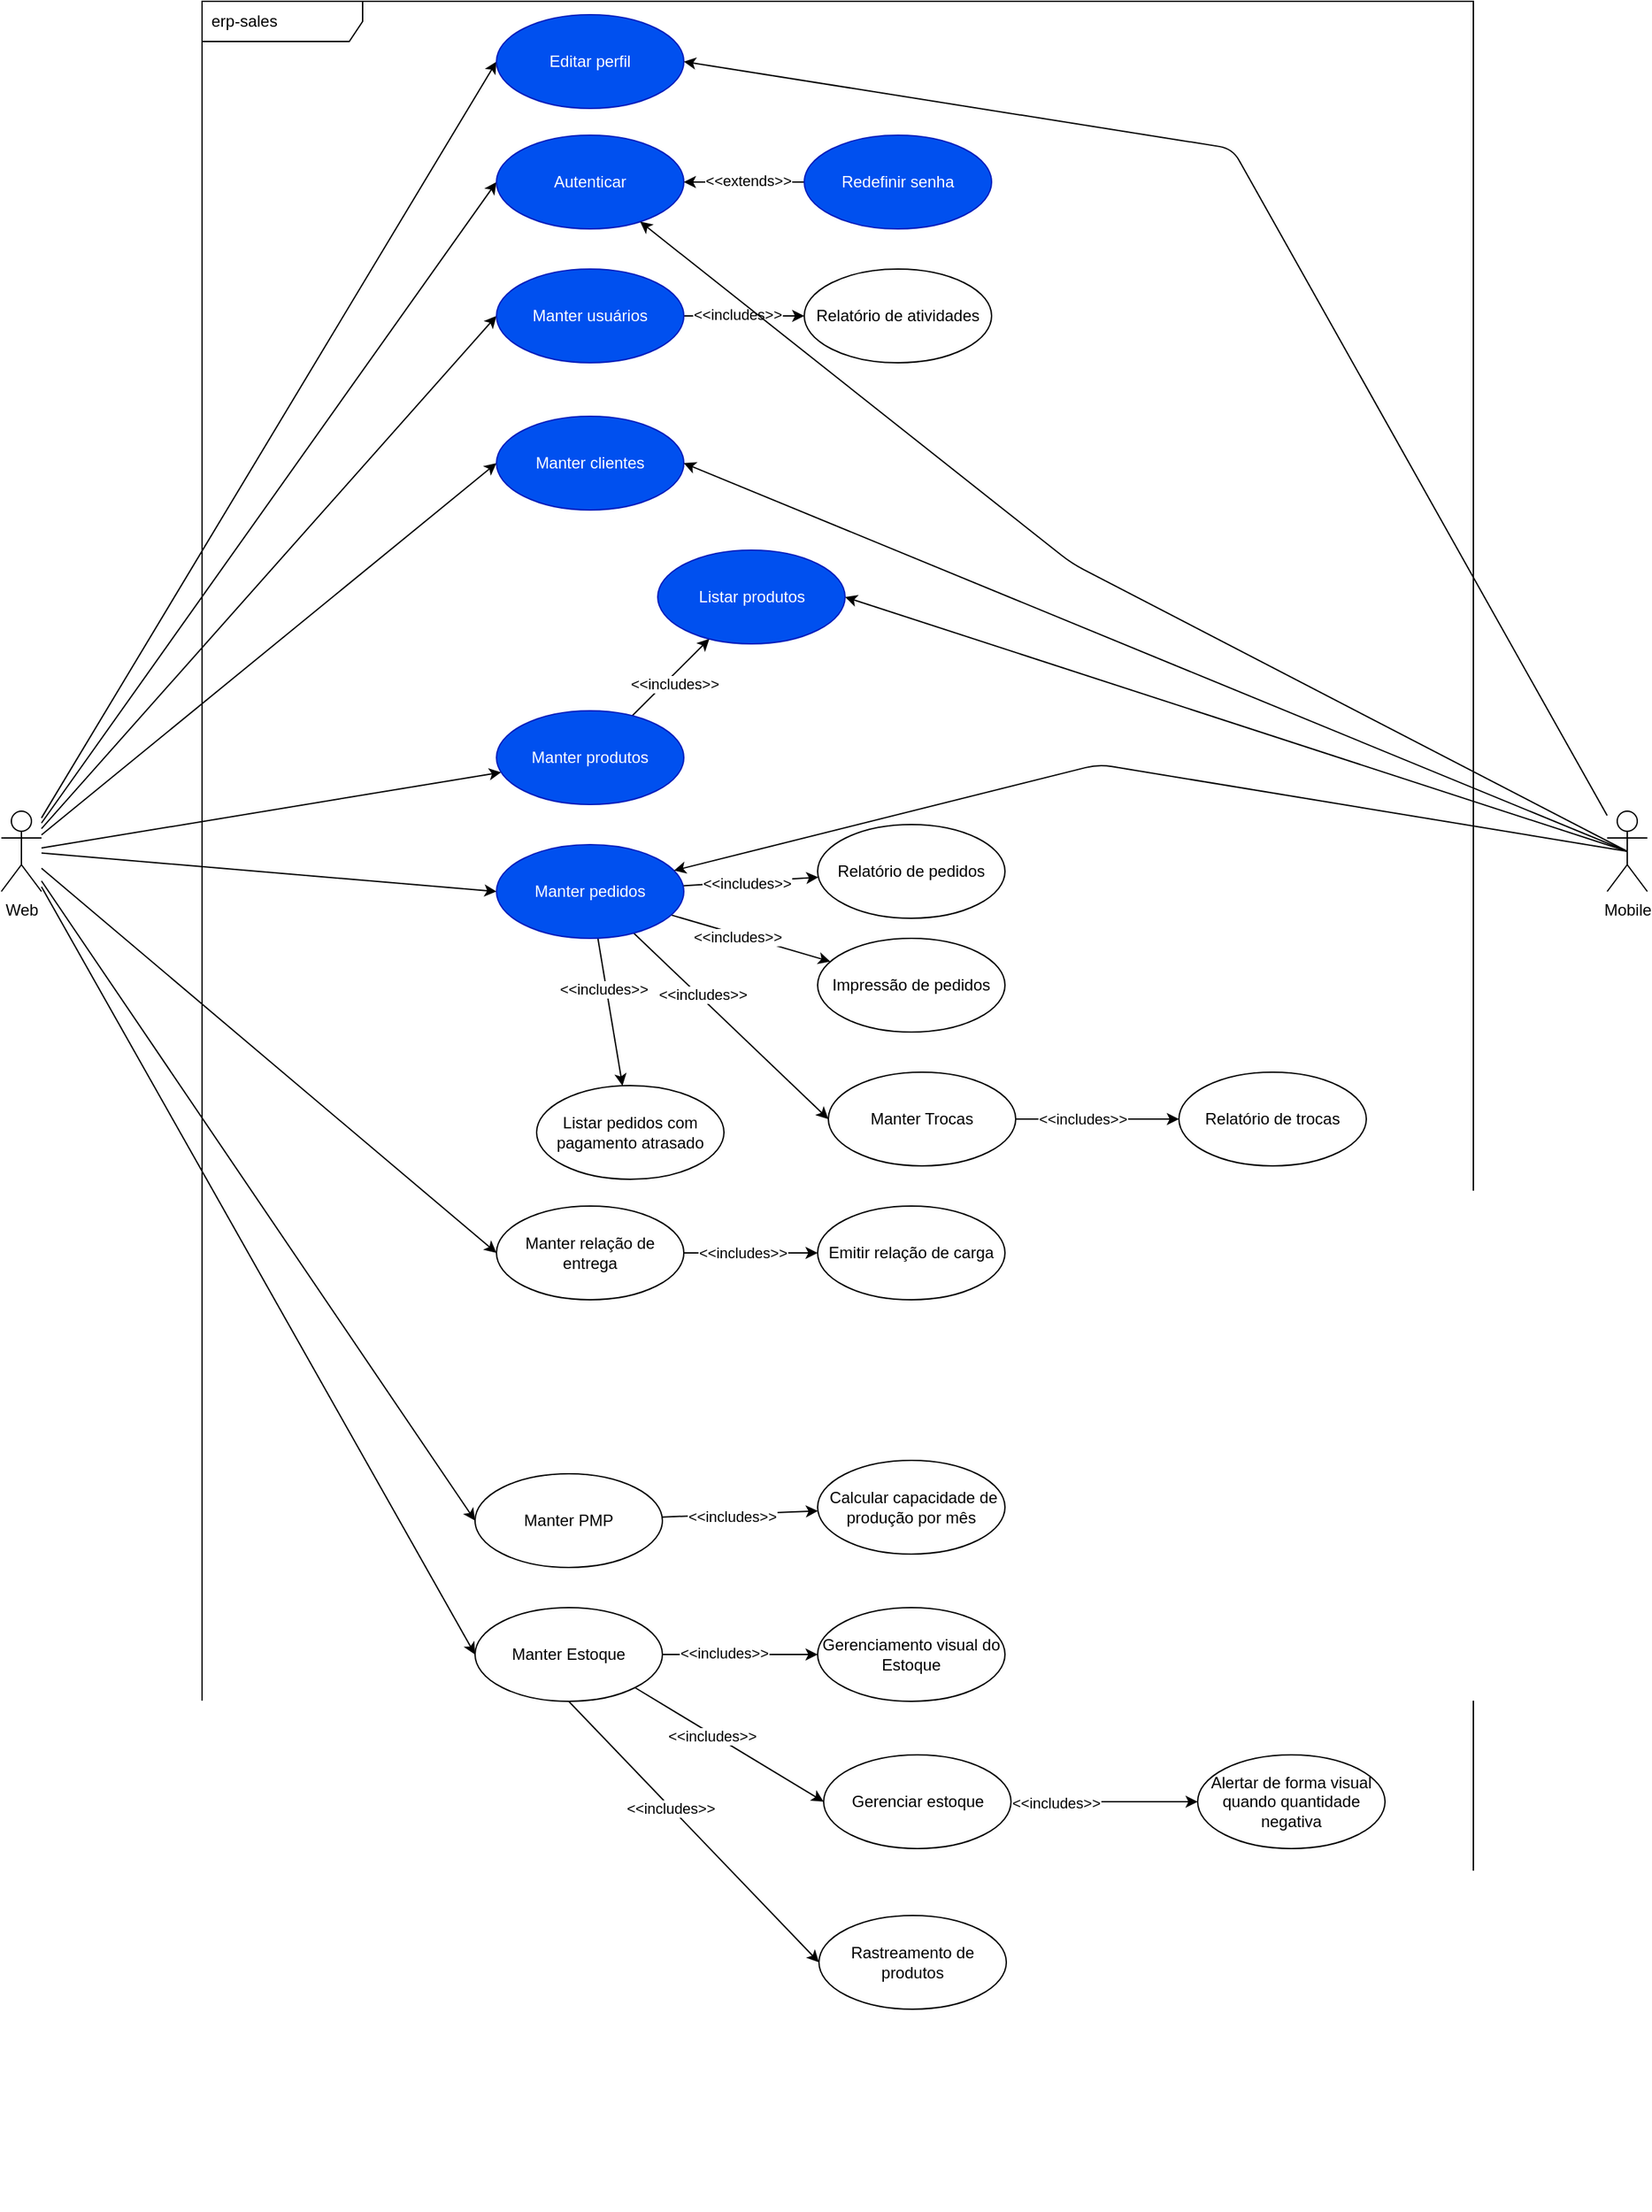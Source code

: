 <mxfile version="21.5.0" type="github">
  <diagram id="Vpfu3FPoBB0EHiPbHwrK" name="Página-1">
    <mxGraphModel dx="2074" dy="801" grid="1" gridSize="10" guides="1" tooltips="1" connect="1" arrows="1" fold="1" page="1" pageScale="1" pageWidth="827" pageHeight="1169" math="0" shadow="0">
      <root>
        <mxCell id="0" />
        <mxCell id="1" parent="0" />
        <mxCell id="2" value="erp-sales" style="shape=umlFrame;whiteSpace=wrap;html=1;width=120;height=30;boundedLbl=1;verticalAlign=middle;align=left;spacingLeft=5;" parent="1" vertex="1">
          <mxGeometry x="210" width="950" height="1650" as="geometry" />
        </mxCell>
        <mxCell id="42" style="edgeStyle=none;html=1;entryX=0;entryY=0.5;entryDx=0;entryDy=0;" parent="1" source="3" target="4" edge="1">
          <mxGeometry relative="1" as="geometry" />
        </mxCell>
        <mxCell id="43" style="edgeStyle=none;html=1;entryX=0;entryY=0.5;entryDx=0;entryDy=0;" parent="1" source="3" target="7" edge="1">
          <mxGeometry relative="1" as="geometry" />
        </mxCell>
        <mxCell id="44" style="edgeStyle=none;html=1;" parent="1" source="3" target="105" edge="1">
          <mxGeometry relative="1" as="geometry">
            <mxPoint x="434.489" y="567.332" as="targetPoint" />
          </mxGeometry>
        </mxCell>
        <mxCell id="45" style="edgeStyle=none;html=1;entryX=0;entryY=0.5;entryDx=0;entryDy=0;" parent="1" source="3" target="9" edge="1">
          <mxGeometry relative="1" as="geometry" />
        </mxCell>
        <mxCell id="59" style="edgeStyle=none;html=1;entryX=0;entryY=0.5;entryDx=0;entryDy=0;" parent="1" source="3" target="6" edge="1">
          <mxGeometry relative="1" as="geometry" />
        </mxCell>
        <mxCell id="60" style="edgeStyle=none;html=1;entryX=0;entryY=0.5;entryDx=0;entryDy=0;" parent="1" source="3" target="51" edge="1">
          <mxGeometry relative="1" as="geometry" />
        </mxCell>
        <mxCell id="64" style="edgeStyle=none;html=1;entryX=0;entryY=0.5;entryDx=0;entryDy=0;" parent="1" source="3" target="13" edge="1">
          <mxGeometry relative="1" as="geometry" />
        </mxCell>
        <mxCell id="66" style="edgeStyle=none;html=1;entryX=0;entryY=0.5;entryDx=0;entryDy=0;" parent="1" source="3" target="12" edge="1">
          <mxGeometry relative="1" as="geometry" />
        </mxCell>
        <mxCell id="71" style="edgeStyle=none;html=1;entryX=0;entryY=0.5;entryDx=0;entryDy=0;" parent="1" source="3" target="70" edge="1">
          <mxGeometry relative="1" as="geometry" />
        </mxCell>
        <mxCell id="3" value="Web" style="shape=umlActor;verticalLabelPosition=bottom;verticalAlign=top;html=1;" parent="1" vertex="1">
          <mxGeometry x="60" y="605" width="30" height="60" as="geometry" />
        </mxCell>
        <mxCell id="36" value="" style="edgeStyle=none;html=1;" parent="1" source="4" target="34" edge="1">
          <mxGeometry relative="1" as="geometry" />
        </mxCell>
        <mxCell id="37" value="&amp;lt;&amp;lt;includes&amp;gt;&amp;gt;" style="edgeLabel;html=1;align=center;verticalAlign=middle;resizable=0;points=[];" parent="36" vertex="1" connectable="0">
          <mxGeometry x="-0.222" y="-1" relative="1" as="geometry">
            <mxPoint x="5" y="-2" as="offset" />
          </mxGeometry>
        </mxCell>
        <mxCell id="4" value="Manter usuários" style="ellipse;whiteSpace=wrap;html=1;fillColor=#0050ef;fontColor=#ffffff;strokeColor=#001DBC;" parent="1" vertex="1">
          <mxGeometry x="430" y="200" width="140" height="70" as="geometry" />
        </mxCell>
        <mxCell id="6" value="Autenticar" style="ellipse;whiteSpace=wrap;html=1;fillColor=#0050ef;fontColor=#ffffff;strokeColor=#001DBC;" parent="1" vertex="1">
          <mxGeometry x="430" y="100" width="140" height="70" as="geometry" />
        </mxCell>
        <mxCell id="7" value="Manter clientes" style="ellipse;whiteSpace=wrap;html=1;fillColor=#0050ef;fontColor=#ffffff;strokeColor=#001DBC;" parent="1" vertex="1">
          <mxGeometry x="430" y="310" width="140" height="70" as="geometry" />
        </mxCell>
        <mxCell id="94" style="edgeStyle=none;html=1;fontFamily=Helvetica;fontSize=12;fontColor=rgb(240, 240, 240);" parent="1" source="105" target="93" edge="1">
          <mxGeometry relative="1" as="geometry" />
        </mxCell>
        <mxCell id="95" value="&amp;lt;&amp;lt;includes&amp;gt;&amp;gt;" style="edgeLabel;html=1;align=center;verticalAlign=middle;resizable=0;points=[];fontSize=11;fontFamily=Helvetica;fontColor=default;" parent="94" vertex="1" connectable="0">
          <mxGeometry x="-0.439" y="-2" relative="1" as="geometry">
            <mxPoint x="14" y="-9" as="offset" />
          </mxGeometry>
        </mxCell>
        <mxCell id="16" value="" style="edgeStyle=none;html=1;" parent="1" source="9" target="15" edge="1">
          <mxGeometry relative="1" as="geometry" />
        </mxCell>
        <mxCell id="17" value="&amp;lt;&amp;lt;includes&amp;gt;&amp;gt;" style="edgeLabel;html=1;align=center;verticalAlign=middle;resizable=0;points=[];" parent="16" vertex="1" connectable="0">
          <mxGeometry x="-0.275" y="-1" relative="1" as="geometry">
            <mxPoint x="11" y="-1" as="offset" />
          </mxGeometry>
        </mxCell>
        <mxCell id="47" style="edgeStyle=none;html=1;" parent="1" source="9" target="46" edge="1">
          <mxGeometry relative="1" as="geometry" />
        </mxCell>
        <mxCell id="48" value="&amp;lt;&amp;lt;includes&amp;gt;&amp;gt;" style="edgeLabel;html=1;align=center;verticalAlign=middle;resizable=0;points=[];" parent="47" vertex="1" connectable="0">
          <mxGeometry x="-0.326" y="1" relative="1" as="geometry">
            <mxPoint x="9" y="5" as="offset" />
          </mxGeometry>
        </mxCell>
        <mxCell id="74" style="edgeStyle=none;html=1;entryX=0;entryY=0.5;entryDx=0;entryDy=0;" parent="1" source="9" target="72" edge="1">
          <mxGeometry relative="1" as="geometry" />
        </mxCell>
        <mxCell id="75" value="&amp;lt;&amp;lt;includes&amp;gt;&amp;gt;" style="edgeLabel;html=1;align=center;verticalAlign=middle;resizable=0;points=[];" parent="74" vertex="1" connectable="0">
          <mxGeometry x="-0.314" y="2" relative="1" as="geometry">
            <mxPoint as="offset" />
          </mxGeometry>
        </mxCell>
        <mxCell id="103" style="edgeStyle=none;html=1;" parent="1" source="9" target="102" edge="1">
          <mxGeometry relative="1" as="geometry" />
        </mxCell>
        <mxCell id="104" value="&amp;lt;&amp;lt;includes&amp;gt;&amp;gt;" style="edgeLabel;html=1;align=center;verticalAlign=middle;resizable=0;points=[];" parent="103" vertex="1" connectable="0">
          <mxGeometry x="-0.315" y="-2" relative="1" as="geometry">
            <mxPoint as="offset" />
          </mxGeometry>
        </mxCell>
        <mxCell id="9" value="Manter pedidos" style="ellipse;whiteSpace=wrap;html=1;fillColor=#0050ef;fontColor=#ffffff;strokeColor=#001DBC;" parent="1" vertex="1">
          <mxGeometry x="430" y="630" width="140" height="70" as="geometry" />
        </mxCell>
        <mxCell id="33" value="" style="edgeStyle=none;html=1;" parent="1" source="12" target="32" edge="1">
          <mxGeometry relative="1" as="geometry" />
        </mxCell>
        <mxCell id="49" value="&amp;lt;&amp;lt;includes&amp;gt;&amp;gt;" style="edgeLabel;html=1;align=center;verticalAlign=middle;resizable=0;points=[];" parent="33" vertex="1" connectable="0">
          <mxGeometry x="-0.34" y="-1" relative="1" as="geometry">
            <mxPoint x="13" as="offset" />
          </mxGeometry>
        </mxCell>
        <mxCell id="12" value="Manter PMP" style="ellipse;whiteSpace=wrap;html=1;" parent="1" vertex="1">
          <mxGeometry x="414" y="1100" width="140" height="70" as="geometry" />
        </mxCell>
        <mxCell id="27" value="" style="edgeStyle=none;html=1;" parent="1" source="13" target="26" edge="1">
          <mxGeometry relative="1" as="geometry" />
        </mxCell>
        <mxCell id="28" value="&amp;lt;&amp;lt;includes&amp;gt;&amp;gt;" style="edgeLabel;html=1;align=center;verticalAlign=middle;resizable=0;points=[];" parent="27" vertex="1" connectable="0">
          <mxGeometry x="-0.45" y="2" relative="1" as="geometry">
            <mxPoint x="14" y="1" as="offset" />
          </mxGeometry>
        </mxCell>
        <mxCell id="13" value="Manter Estoque" style="ellipse;whiteSpace=wrap;html=1;" parent="1" vertex="1">
          <mxGeometry x="414" y="1200" width="140" height="70" as="geometry" />
        </mxCell>
        <mxCell id="31" value="" style="edgeStyle=none;html=1;" parent="1" edge="1">
          <mxGeometry relative="1" as="geometry">
            <mxPoint x="570" y="1385" as="sourcePoint" />
          </mxGeometry>
        </mxCell>
        <mxCell id="50" value="&amp;lt;&amp;lt;includes&amp;gt;&amp;gt;" style="edgeLabel;html=1;align=center;verticalAlign=middle;resizable=0;points=[];" parent="31" vertex="1" connectable="0">
          <mxGeometry x="-0.463" relative="1" as="geometry">
            <mxPoint x="20" as="offset" />
          </mxGeometry>
        </mxCell>
        <mxCell id="15" value="Relatório de pedidos" style="ellipse;whiteSpace=wrap;html=1;" parent="1" vertex="1">
          <mxGeometry x="670" y="615" width="140" height="70" as="geometry" />
        </mxCell>
        <mxCell id="26" value="Gerenciamento visual do Estoque" style="ellipse;whiteSpace=wrap;html=1;" parent="1" vertex="1">
          <mxGeometry x="670" y="1200" width="140" height="70" as="geometry" />
        </mxCell>
        <mxCell id="32" value="&amp;nbsp;Calcular capacidade de produção por mês" style="ellipse;whiteSpace=wrap;html=1;" parent="1" vertex="1">
          <mxGeometry x="670" y="1090" width="140" height="70" as="geometry" />
        </mxCell>
        <mxCell id="34" value="Relatório de atividades" style="ellipse;whiteSpace=wrap;html=1;" parent="1" vertex="1">
          <mxGeometry x="660" y="200" width="140" height="70" as="geometry" />
        </mxCell>
        <mxCell id="46" value="Impressão de pedidos" style="ellipse;whiteSpace=wrap;html=1;" parent="1" vertex="1">
          <mxGeometry x="670" y="700" width="140" height="70" as="geometry" />
        </mxCell>
        <mxCell id="54" style="edgeStyle=none;html=1;" parent="1" source="51" target="53" edge="1">
          <mxGeometry relative="1" as="geometry" />
        </mxCell>
        <mxCell id="55" value="&amp;lt;&amp;lt;includes&amp;gt;&amp;gt;" style="edgeLabel;html=1;align=center;verticalAlign=middle;resizable=0;points=[];" parent="54" vertex="1" connectable="0">
          <mxGeometry x="-0.323" y="-1" relative="1" as="geometry">
            <mxPoint x="10" y="-1" as="offset" />
          </mxGeometry>
        </mxCell>
        <mxCell id="51" value="Manter relação de entrega" style="ellipse;whiteSpace=wrap;html=1;" parent="1" vertex="1">
          <mxGeometry x="430" y="900" width="140" height="70" as="geometry" />
        </mxCell>
        <mxCell id="53" value="Emitir relação de carga" style="ellipse;whiteSpace=wrap;html=1;" parent="1" vertex="1">
          <mxGeometry x="670" y="900" width="140" height="70" as="geometry" />
        </mxCell>
        <mxCell id="57" value="" style="edgeStyle=none;html=1;exitX=0;exitY=0.5;exitDx=0;exitDy=0;" parent="1" source="56" target="6" edge="1">
          <mxGeometry relative="1" as="geometry">
            <mxPoint x="650" y="130" as="sourcePoint" />
          </mxGeometry>
        </mxCell>
        <mxCell id="58" value="&amp;lt;&amp;lt;extends&amp;gt;&amp;gt;" style="edgeLabel;html=1;align=center;verticalAlign=middle;resizable=0;points=[];" parent="57" vertex="1" connectable="0">
          <mxGeometry x="-0.356" y="1" relative="1" as="geometry">
            <mxPoint x="-13" y="-2" as="offset" />
          </mxGeometry>
        </mxCell>
        <mxCell id="56" value="Redefinir senha" style="ellipse;whiteSpace=wrap;html=1;fillColor=#0050ef;fontColor=#ffffff;strokeColor=#001DBC;" parent="1" vertex="1">
          <mxGeometry x="660" y="100" width="140" height="70" as="geometry" />
        </mxCell>
        <mxCell id="82" value="" style="edgeStyle=none;html=1;" parent="1" edge="1">
          <mxGeometry relative="1" as="geometry">
            <mxPoint x="810" y="1065" as="sourcePoint" />
          </mxGeometry>
        </mxCell>
        <mxCell id="70" value="Editar perfil" style="ellipse;whiteSpace=wrap;html=1;fillColor=#0050ef;fontColor=#ffffff;strokeColor=#001DBC;" parent="1" vertex="1">
          <mxGeometry x="430" y="10" width="140" height="70" as="geometry" />
        </mxCell>
        <mxCell id="76" value="" style="edgeStyle=none;html=1;" parent="1" source="72" target="73" edge="1">
          <mxGeometry relative="1" as="geometry" />
        </mxCell>
        <mxCell id="77" value="&amp;lt;&amp;lt;includes&amp;gt;&amp;gt;" style="edgeLabel;html=1;align=center;verticalAlign=middle;resizable=0;points=[];" parent="76" vertex="1" connectable="0">
          <mxGeometry x="-0.278" relative="1" as="geometry">
            <mxPoint x="6" as="offset" />
          </mxGeometry>
        </mxCell>
        <mxCell id="72" value="Manter Trocas" style="ellipse;whiteSpace=wrap;html=1;" parent="1" vertex="1">
          <mxGeometry x="678" y="800" width="140" height="70" as="geometry" />
        </mxCell>
        <mxCell id="73" value="Relatório de trocas" style="ellipse;whiteSpace=wrap;html=1;" parent="1" vertex="1">
          <mxGeometry x="940" y="800" width="140" height="70" as="geometry" />
        </mxCell>
        <mxCell id="83" style="edgeStyle=none;html=1;exitX=1;exitY=1;exitDx=0;exitDy=0;entryX=0;entryY=0.5;entryDx=0;entryDy=0;" parent="1" source="13" target="85" edge="1">
          <mxGeometry relative="1" as="geometry">
            <mxPoint x="569.997" y="1550.251" as="sourcePoint" />
          </mxGeometry>
        </mxCell>
        <mxCell id="84" value="&amp;lt;&amp;lt;includes&amp;gt;&amp;gt;" style="edgeLabel;html=1;align=center;verticalAlign=middle;resizable=0;points=[];" parent="83" vertex="1" connectable="0">
          <mxGeometry x="-0.183" y="-1" relative="1" as="geometry">
            <mxPoint as="offset" />
          </mxGeometry>
        </mxCell>
        <mxCell id="87" style="edgeStyle=none;html=1;exitX=1;exitY=0.5;exitDx=0;exitDy=0;entryX=0;entryY=0.5;entryDx=0;entryDy=0;" parent="1" source="85" target="86" edge="1">
          <mxGeometry relative="1" as="geometry" />
        </mxCell>
        <mxCell id="88" value="&amp;lt;&amp;lt;includes&amp;gt;&amp;gt;" style="edgeLabel;html=1;align=center;verticalAlign=middle;resizable=0;points=[];" parent="87" vertex="1" connectable="0">
          <mxGeometry x="-0.534" y="-1" relative="1" as="geometry">
            <mxPoint x="1" as="offset" />
          </mxGeometry>
        </mxCell>
        <mxCell id="85" value="Gerenciar estoque" style="ellipse;whiteSpace=wrap;html=1;" parent="1" vertex="1">
          <mxGeometry x="674.5" y="1310" width="140" height="70" as="geometry" />
        </mxCell>
        <mxCell id="86" value="Alertar de forma visual quando quantidade negativa" style="ellipse;whiteSpace=wrap;html=1;" parent="1" vertex="1">
          <mxGeometry x="954" y="1310" width="140" height="70" as="geometry" />
        </mxCell>
        <mxCell id="90" style="edgeStyle=none;html=1;fontFamily=Helvetica;fontSize=12;fontColor=rgb(240, 240, 240);exitX=0.5;exitY=0.5;exitDx=0;exitDy=0;exitPerimeter=0;" parent="1" source="M2-9PNbFp-CF4zyXc2WS-96" target="6" edge="1">
          <mxGeometry relative="1" as="geometry">
            <Array as="points">
              <mxPoint x="860" y="420" />
            </Array>
            <mxPoint x="1250" y="631.852" as="sourcePoint" />
          </mxGeometry>
        </mxCell>
        <mxCell id="91" style="edgeStyle=none;html=1;entryX=1;entryY=0.5;entryDx=0;entryDy=0;fontFamily=Helvetica;fontSize=12;fontColor=rgb(240, 240, 240);exitX=0.5;exitY=0.5;exitDx=0;exitDy=0;exitPerimeter=0;" parent="1" source="M2-9PNbFp-CF4zyXc2WS-96" target="7" edge="1">
          <mxGeometry relative="1" as="geometry">
            <mxPoint x="1250" y="633.633" as="sourcePoint" />
          </mxGeometry>
        </mxCell>
        <mxCell id="92" style="edgeStyle=none;html=1;fontFamily=Helvetica;fontSize=12;fontColor=rgb(240, 240, 240);exitX=0.5;exitY=0.5;exitDx=0;exitDy=0;exitPerimeter=0;" parent="1" source="M2-9PNbFp-CF4zyXc2WS-96" target="9" edge="1">
          <mxGeometry relative="1" as="geometry">
            <Array as="points">
              <mxPoint x="880" y="570" />
            </Array>
            <mxPoint x="1250" y="637.273" as="sourcePoint" />
          </mxGeometry>
        </mxCell>
        <mxCell id="96" style="edgeStyle=none;html=1;entryX=1;entryY=0.5;entryDx=0;entryDy=0;fontFamily=Helvetica;fontSize=12;fontColor=rgb(240, 240, 240);exitX=0.5;exitY=0.5;exitDx=0;exitDy=0;exitPerimeter=0;" parent="1" source="M2-9PNbFp-CF4zyXc2WS-96" target="93" edge="1">
          <mxGeometry relative="1" as="geometry">
            <mxPoint x="1250" y="635" as="sourcePoint" />
          </mxGeometry>
        </mxCell>
        <mxCell id="93" value="Listar produtos" style="ellipse;whiteSpace=wrap;html=1;fillColor=#0050ef;fontColor=#ffffff;strokeColor=#001DBC;" parent="1" vertex="1">
          <mxGeometry x="550.5" y="410" width="140" height="70" as="geometry" />
        </mxCell>
        <mxCell id="98" style="edgeStyle=none;html=1;entryX=1;entryY=0.5;entryDx=0;entryDy=0;" parent="1" source="M2-9PNbFp-CF4zyXc2WS-96" target="70" edge="1">
          <mxGeometry relative="1" as="geometry">
            <Array as="points">
              <mxPoint x="980" y="110" />
            </Array>
          </mxGeometry>
        </mxCell>
        <mxCell id="M2-9PNbFp-CF4zyXc2WS-96" value="Mobile" style="shape=umlActor;verticalLabelPosition=bottom;verticalAlign=top;html=1;" parent="1" vertex="1">
          <mxGeometry x="1260" y="605" width="30" height="60" as="geometry" />
        </mxCell>
        <mxCell id="99" style="edgeStyle=none;html=1;exitX=0.5;exitY=1;exitDx=0;exitDy=0;entryX=0;entryY=0.5;entryDx=0;entryDy=0;" parent="1" source="13" target="101" edge="1">
          <mxGeometry relative="1" as="geometry">
            <mxPoint x="685.5" y="1490" as="sourcePoint" />
          </mxGeometry>
        </mxCell>
        <mxCell id="100" value="&amp;lt;&amp;lt;includes&amp;gt;&amp;gt;" style="edgeLabel;html=1;align=center;verticalAlign=middle;resizable=0;points=[];" parent="99" vertex="1" connectable="0">
          <mxGeometry x="-0.4" relative="1" as="geometry">
            <mxPoint x="20" y="21" as="offset" />
          </mxGeometry>
        </mxCell>
        <mxCell id="101" value="Rastreamento de produtos" style="ellipse;whiteSpace=wrap;html=1;" parent="1" vertex="1">
          <mxGeometry x="671" y="1430" width="140" height="70" as="geometry" />
        </mxCell>
        <mxCell id="102" value="Listar pedidos com pagamento atrasado" style="ellipse;whiteSpace=wrap;html=1;" parent="1" vertex="1">
          <mxGeometry x="460" y="810" width="140" height="70" as="geometry" />
        </mxCell>
        <mxCell id="105" value="Manter produtos" style="ellipse;whiteSpace=wrap;html=1;fillColor=#0050ef;fontColor=#ffffff;strokeColor=#001DBC;" parent="1" vertex="1">
          <mxGeometry x="430" y="530" width="140" height="70" as="geometry" />
        </mxCell>
      </root>
    </mxGraphModel>
  </diagram>
</mxfile>
